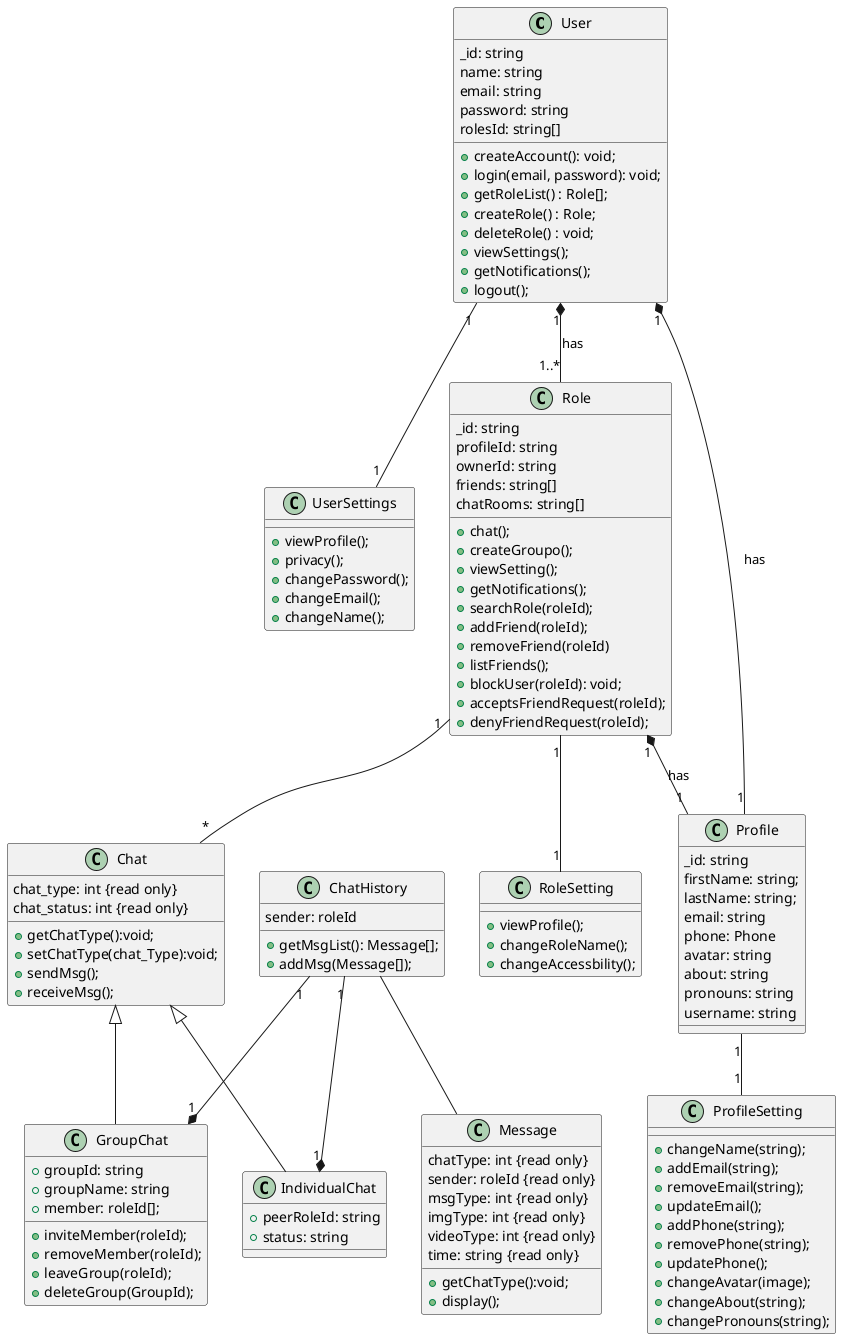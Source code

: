 @startuml
class User {
    _id: string
    name: string
    email: string
    password: string
    rolesId: string[]

    +createAccount(): void;
    +login(email, password): void;
    +getRoleList() : Role[];
    +createRole() : Role;
    +deleteRole() : void;
    +viewSettings();
    +getNotifications();
    +logout();
}
class  UserSettings {
  +viewProfile();
  +privacy();
  +changePassword();
  +changeEmail();
  +changeName();
}

class Role {
    _id: string
    profileId: string
    ownerId: string
    friends: string[]
    chatRooms: string[]

    +chat();
    +createGroupo();
    +viewSetting();
    +getNotifications();
    +searchRole(roleId);
    +addFriend(roleId);
    +removeFriend(roleId)
    +listFriends();
    +blockUser(roleId): void;
    +acceptsFriendRequest(roleId);
    +denyFriendRequest(roleId);
}

class RoleSetting{
  +viewProfile();
  +changeRoleName();
  +changeAccessbility();
}

class Profile {
    _id: string
    firstName: string;
    lastName: string;
    email: string
    phone: Phone
    avatar: string
    about: string
    pronouns: string
    username: string
}
class ProfileSetting{
  +changeName(string);
  +addEmail(string);
  +removeEmail(string);
  +updateEmail();
  +addPhone(string);
  +removePhone(string);
  +updatePhone();
  +changeAvatar(image);
  +changeAbout(string);
  +changePronouns(string);
}

class Chat{
  chat_type: int {read only}
  chat_status: int {read only}
  +getChatType():void;
  +setChatType(chat_Type):void;  
  +sendMsg();
  +receiveMsg();
}

class IndividualChat{
  +peerRoleId: string
  +status: string
}

class GroupChat{
  +groupId: string
  +groupName: string
  +member: roleId[];

  +inviteMember(roleId);
  +removeMember(roleId);
  +leaveGroup(roleId);
  +deleteGroup(GroupId);
}

class ChatHistory{
  sender: roleId
  +getMsgList(): Message[];
  +addMsg(Message[]);
}

class Message{
  chatType: int {read only}
  sender: roleId {read only}
  msgType: int {read only}
  imgType: int {read only}
  videoType: int {read only}
  time: string {read only}
  +getChatType():void;
  +display();
}

ChatHistory "1" --* "1" GroupChat
ChatHistory "1" --* "1" IndividualChat
ChatHistory  -- Message

Chat <|-- GroupChat
Chat <|-- IndividualChat

Role "1" -- "*" Chat
User "1" *-- "1..*" Role : has
User "1" *-- "1" Profile : has
Role "1" *-- "1" Profile : has

User "1" -- "1" UserSettings 
Role "1" -- "1" RoleSetting 
Profile "1" -- "1" ProfileSetting 

@enduml
